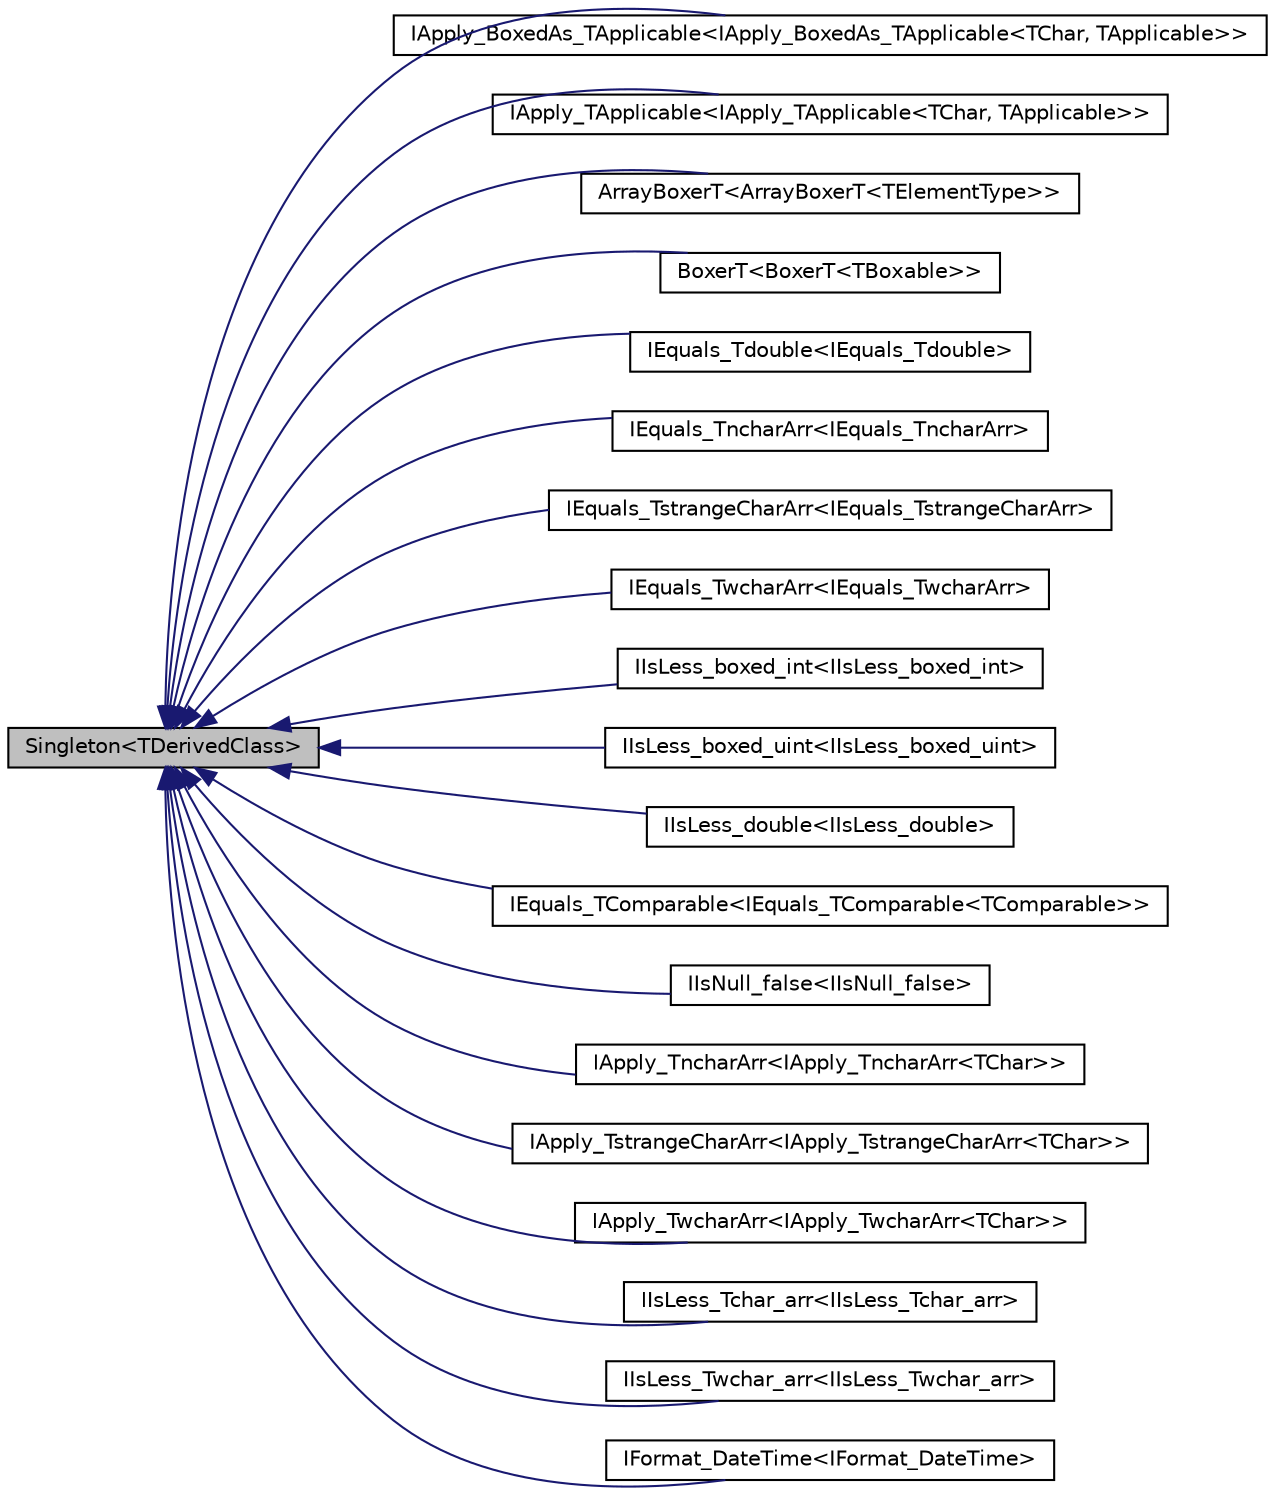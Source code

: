 digraph "Singleton&lt;TDerivedClass&gt;"
{
  edge [fontname="Helvetica",fontsize="10",labelfontname="Helvetica",labelfontsize="10"];
  node [fontname="Helvetica",fontsize="10",shape=record];
  rankdir="LR";
  Node12 [label="IApply_BoxedAs_TApplicable\<IApply_BoxedAs_TApplicable\<TChar, TApplicable\>\>",height=0.2,width=0.4,color="black", fillcolor="white", style="filled",URL="$classaworx_1_1lib_1_1strings_1_1boxing_1_1IApply__BoxedAs__TApplicable.html"];
  Node13 [label="IApply_TApplicable\<IApply_TApplicable\<TChar, TApplicable\>\>",height=0.2,width=0.4,color="black", fillcolor="white", style="filled",URL="$classaworx_1_1lib_1_1strings_1_1boxing_1_1IApply__TApplicable.html"];
  Node0 [label="Singleton\<TDerivedClass\>",height=0.2,width=0.4,color="black", fillcolor="grey75", style="filled", fontcolor="black"];
  Node1 [label="ArrayBoxerT\<ArrayBoxerT\<TElementType\>\>",height=0.2,width=0.4,color="black", fillcolor="white", style="filled",URL="$classaworx_1_1lib_1_1boxing_1_1ArrayBoxerT.html"];
  Node2 [label="BoxerT\<BoxerT\<TBoxable\>\>",height=0.2,width=0.4,color="black", fillcolor="white", style="filled",URL="$classaworx_1_1lib_1_1boxing_1_1BoxerT.html"];
  Node3 [label="IEquals_Tdouble\<IEquals_Tdouble\>",height=0.2,width=0.4,color="black", fillcolor="white", style="filled",URL="$classaworx_1_1lib_1_1boxing_1_1ftypes_1_1IEquals__Tdouble.html",tooltip="Implements &#39;Equals&#39; - interface for boxed double values. "];
  Node4 [label="IEquals_TncharArr\<IEquals_TncharArr\>",height=0.2,width=0.4,color="black", fillcolor="white", style="filled",URL="$classaworx_1_1lib_1_1boxing_1_1ftypes_1_1IEquals__TncharArr.html",tooltip="Implements &#39;Equals&#39; - interface for boxed nchar[] values. "];
  Node5 [label="IEquals_TstrangeCharArr\<IEquals_TstrangeCharArr\>",height=0.2,width=0.4,color="black", fillcolor="white", style="filled",URL="$classaworx_1_1lib_1_1boxing_1_1ftypes_1_1IEquals__TstrangeCharArr.html",tooltip="Implements &#39;Equals&#39; - interface for boxed strangeChar[] values. "];
  Node6 [label="IEquals_TwcharArr\<IEquals_TwcharArr\>",height=0.2,width=0.4,color="black", fillcolor="white", style="filled",URL="$classaworx_1_1lib_1_1boxing_1_1ftypes_1_1IEquals__TwcharArr.html",tooltip="Implements &#39;Equals&#39; - interface for boxed wchar[] values. "];
  Node7 [label="IIsLess_boxed_int\<IIsLess_boxed_int\>",height=0.2,width=0.4,color="black", fillcolor="white", style="filled",URL="$classaworx_1_1lib_1_1boxing_1_1ftypes_1_1IIsLess__boxed__int.html",tooltip="Implements &#39;IsLess&#39; - interface for boxed boxed_int values. "];
  Node8 [label="IIsLess_boxed_uint\<IIsLess_boxed_uint\>",height=0.2,width=0.4,color="black", fillcolor="white", style="filled",URL="$classaworx_1_1lib_1_1boxing_1_1ftypes_1_1IIsLess__boxed__uint.html",tooltip="Implements &#39;IsLess&#39; - interface for boxed boxed_uint values. "];
  Node9 [label="IIsLess_double\<IIsLess_double\>",height=0.2,width=0.4,color="black", fillcolor="white", style="filled",URL="$classaworx_1_1lib_1_1boxing_1_1ftypes_1_1IIsLess__double.html",tooltip="Implements &#39;IsLess&#39; - interface for boxed double values. "];
  Node10 [label="IEquals_TComparable\<IEquals_TComparable\<TComparable\>\>",height=0.2,width=0.4,color="black", fillcolor="white", style="filled",URL="$classaworx_1_1lib_1_1boxing_1_1IEquals__TComparable.html"];
  Node11 [label="IIsNull_false\<IIsNull_false\>",height=0.2,width=0.4,color="black", fillcolor="white", style="filled",URL="$classaworx_1_1lib_1_1boxing_1_1IIsNull__false.html"];
  Node14 [label="IApply_TncharArr\<IApply_TncharArr\<TChar\>\>",height=0.2,width=0.4,color="black", fillcolor="white", style="filled",URL="$classaworx_1_1lib_1_1strings_1_1boxing_1_1IApply__TncharArr.html",tooltip="Implementation of IApply for boxable types char[] and char*. "];
  Node15 [label="IApply_TstrangeCharArr\<IApply_TstrangeCharArr\<TChar\>\>",height=0.2,width=0.4,color="black", fillcolor="white", style="filled",URL="$classaworx_1_1lib_1_1strings_1_1boxing_1_1IApply__TstrangeCharArr.html",tooltip="Implementation of IApply for boxable types strangeChar[] and strangeChar*. "];
  Node16 [label="IApply_TwcharArr\<IApply_TwcharArr\<TChar\>\>",height=0.2,width=0.4,color="black", fillcolor="white", style="filled",URL="$classaworx_1_1lib_1_1strings_1_1boxing_1_1IApply__TwcharArr.html",tooltip="Implementation of IApply for boxable types wchar_t[] and wchar_t*. "];
  Node17 [label="IIsLess_Tchar_arr\<IIsLess_Tchar_arr\>",height=0.2,width=0.4,color="black", fillcolor="white", style="filled",URL="$classaworx_1_1lib_1_1strings_1_1boxing_1_1IIsLess__Tchar__arr.html",tooltip="Implements &#39;IsLess&#39; - interface for boxed char arrays. "];
  Node18 [label="IIsLess_Twchar_arr\<IIsLess_Twchar_arr\>",height=0.2,width=0.4,color="black", fillcolor="white", style="filled",URL="$classaworx_1_1lib_1_1strings_1_1boxing_1_1IIsLess__Twchar__arr.html",tooltip="Implements &#39;IsLess&#39; - interface for boxed wchar_t arrays. "];
  Node19 [label="IFormat_DateTime\<IFormat_DateTime\>",height=0.2,width=0.4,color="black", fillcolor="white", style="filled",URL="$classaworx_1_1lib_1_1time_1_1IFormat__DateTime.html"];
  Node0 -> Node1 [dir="back",color="midnightblue",fontsize="10",style="solid",fontname="Helvetica"];
  Node0 -> Node2 [dir="back",color="midnightblue",fontsize="10",style="solid",fontname="Helvetica"];
  Node0 -> Node3 [dir="back",color="midnightblue",fontsize="10",style="solid",fontname="Helvetica"];
  Node0 -> Node4 [dir="back",color="midnightblue",fontsize="10",style="solid",fontname="Helvetica"];
  Node0 -> Node5 [dir="back",color="midnightblue",fontsize="10",style="solid",fontname="Helvetica"];
  Node0 -> Node6 [dir="back",color="midnightblue",fontsize="10",style="solid",fontname="Helvetica"];
  Node0 -> Node7 [dir="back",color="midnightblue",fontsize="10",style="solid",fontname="Helvetica"];
  Node0 -> Node8 [dir="back",color="midnightblue",fontsize="10",style="solid",fontname="Helvetica"];
  Node0 -> Node9 [dir="back",color="midnightblue",fontsize="10",style="solid",fontname="Helvetica"];
  Node0 -> Node10 [dir="back",color="midnightblue",fontsize="10",style="solid",fontname="Helvetica"];
  Node0 -> Node11 [dir="back",color="midnightblue",fontsize="10",style="solid",fontname="Helvetica"];
  Node0 -> Node12 [dir="back",color="midnightblue",fontsize="10",style="solid",fontname="Helvetica"];
  Node0 -> Node13 [dir="back",color="midnightblue",fontsize="10",style="solid",fontname="Helvetica"];
  Node0 -> Node14 [dir="back",color="midnightblue",fontsize="10",style="solid",fontname="Helvetica"];
  Node0 -> Node15 [dir="back",color="midnightblue",fontsize="10",style="solid",fontname="Helvetica"];
  Node0 -> Node16 [dir="back",color="midnightblue",fontsize="10",style="solid",fontname="Helvetica"];
  Node0 -> Node17 [dir="back",color="midnightblue",fontsize="10",style="solid",fontname="Helvetica"];
  Node0 -> Node18 [dir="back",color="midnightblue",fontsize="10",style="solid",fontname="Helvetica"];
  Node0 -> Node19 [dir="back",color="midnightblue",fontsize="10",style="solid",fontname="Helvetica"];
}

